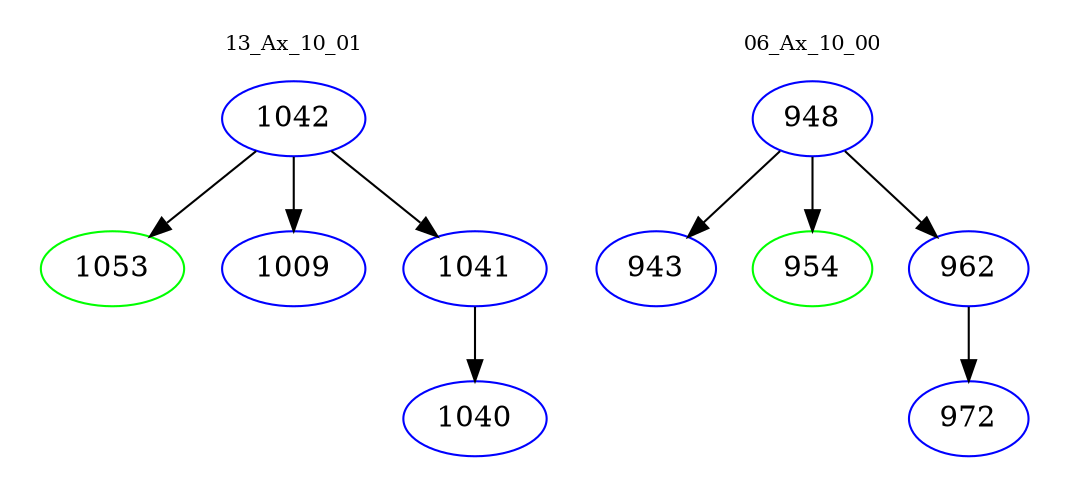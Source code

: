 digraph{
subgraph cluster_0 {
color = white
label = "13_Ax_10_01";
fontsize=10;
T0_1042 [label="1042", color="blue"]
T0_1042 -> T0_1053 [color="black"]
T0_1053 [label="1053", color="green"]
T0_1042 -> T0_1009 [color="black"]
T0_1009 [label="1009", color="blue"]
T0_1042 -> T0_1041 [color="black"]
T0_1041 [label="1041", color="blue"]
T0_1041 -> T0_1040 [color="black"]
T0_1040 [label="1040", color="blue"]
}
subgraph cluster_1 {
color = white
label = "06_Ax_10_00";
fontsize=10;
T1_948 [label="948", color="blue"]
T1_948 -> T1_943 [color="black"]
T1_943 [label="943", color="blue"]
T1_948 -> T1_954 [color="black"]
T1_954 [label="954", color="green"]
T1_948 -> T1_962 [color="black"]
T1_962 [label="962", color="blue"]
T1_962 -> T1_972 [color="black"]
T1_972 [label="972", color="blue"]
}
}
